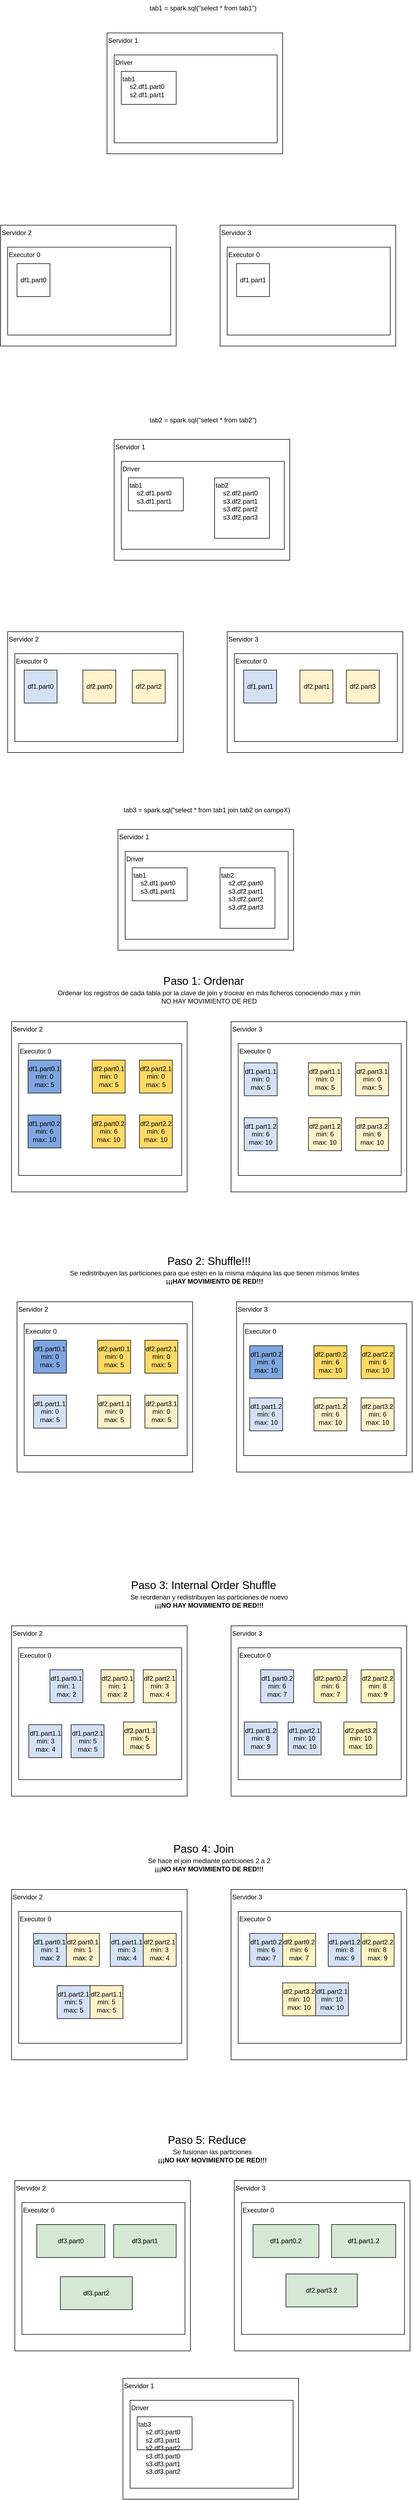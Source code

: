 <mxfile version="17.2.1" type="github">
  <diagram id="_XrspDm4CT6pKrm3N8ds" name="Page-1">
    <mxGraphModel dx="1422" dy="762" grid="1" gridSize="10" guides="1" tooltips="1" connect="1" arrows="1" fold="1" page="1" pageScale="1" pageWidth="827" pageHeight="1169" math="0" shadow="0">
      <root>
        <mxCell id="0" />
        <mxCell id="1" parent="0" />
        <mxCell id="gP4Qixjct3OQD2GkQfFc-8" value="Servidor 2" style="rounded=0;whiteSpace=wrap;html=1;verticalAlign=top;align=left;" vertex="1" parent="1">
          <mxGeometry x="60" y="460" width="320" height="220" as="geometry" />
        </mxCell>
        <mxCell id="gP4Qixjct3OQD2GkQfFc-9" value="Executor 0" style="rounded=0;whiteSpace=wrap;html=1;align=left;verticalAlign=top;" vertex="1" parent="1">
          <mxGeometry x="73" y="500" width="297" height="160" as="geometry" />
        </mxCell>
        <mxCell id="gP4Qixjct3OQD2GkQfFc-27" value="Servidor 1" style="rounded=0;whiteSpace=wrap;html=1;verticalAlign=top;align=left;" vertex="1" parent="1">
          <mxGeometry x="254" y="110" width="320" height="220" as="geometry" />
        </mxCell>
        <mxCell id="gP4Qixjct3OQD2GkQfFc-28" value="Driver" style="rounded=0;whiteSpace=wrap;html=1;align=left;verticalAlign=top;" vertex="1" parent="1">
          <mxGeometry x="267" y="150" width="297" height="160" as="geometry" />
        </mxCell>
        <mxCell id="gP4Qixjct3OQD2GkQfFc-29" value="Servidor 3" style="rounded=0;whiteSpace=wrap;html=1;verticalAlign=top;align=left;" vertex="1" parent="1">
          <mxGeometry x="460" y="460" width="320" height="220" as="geometry" />
        </mxCell>
        <mxCell id="gP4Qixjct3OQD2GkQfFc-30" value="Executor 0" style="rounded=0;whiteSpace=wrap;html=1;align=left;verticalAlign=top;" vertex="1" parent="1">
          <mxGeometry x="473" y="500" width="297" height="160" as="geometry" />
        </mxCell>
        <mxCell id="gP4Qixjct3OQD2GkQfFc-32" value="tab1&lt;br&gt;&amp;nbsp; &amp;nbsp; s2.df1.part0&lt;br&gt;&amp;nbsp; &amp;nbsp; s2.df1.part1" style="rounded=0;whiteSpace=wrap;html=1;align=left;verticalAlign=top;" vertex="1" parent="1">
          <mxGeometry x="280" y="180" width="100" height="60" as="geometry" />
        </mxCell>
        <mxCell id="gP4Qixjct3OQD2GkQfFc-33" value="df1.part0" style="rounded=0;whiteSpace=wrap;html=1;" vertex="1" parent="1">
          <mxGeometry x="90" y="530" width="60" height="60" as="geometry" />
        </mxCell>
        <mxCell id="gP4Qixjct3OQD2GkQfFc-34" value="df1.part1" style="rounded=0;whiteSpace=wrap;html=1;" vertex="1" parent="1">
          <mxGeometry x="490" y="530" width="60" height="60" as="geometry" />
        </mxCell>
        <mxCell id="gP4Qixjct3OQD2GkQfFc-35" value="Servidor 2" style="rounded=0;whiteSpace=wrap;html=1;verticalAlign=top;align=left;" vertex="1" parent="1">
          <mxGeometry x="73" y="1200" width="320" height="220" as="geometry" />
        </mxCell>
        <mxCell id="gP4Qixjct3OQD2GkQfFc-36" value="Executor 0" style="rounded=0;whiteSpace=wrap;html=1;align=left;verticalAlign=top;" vertex="1" parent="1">
          <mxGeometry x="86" y="1240" width="297" height="160" as="geometry" />
        </mxCell>
        <mxCell id="gP4Qixjct3OQD2GkQfFc-37" value="Servidor 1" style="rounded=0;whiteSpace=wrap;html=1;verticalAlign=top;align=left;" vertex="1" parent="1">
          <mxGeometry x="267" y="850" width="320" height="220" as="geometry" />
        </mxCell>
        <mxCell id="gP4Qixjct3OQD2GkQfFc-38" value="Driver" style="rounded=0;whiteSpace=wrap;html=1;align=left;verticalAlign=top;" vertex="1" parent="1">
          <mxGeometry x="280" y="890" width="297" height="160" as="geometry" />
        </mxCell>
        <mxCell id="gP4Qixjct3OQD2GkQfFc-39" value="Servidor 3" style="rounded=0;whiteSpace=wrap;html=1;verticalAlign=top;align=left;" vertex="1" parent="1">
          <mxGeometry x="473" y="1200" width="320" height="220" as="geometry" />
        </mxCell>
        <mxCell id="gP4Qixjct3OQD2GkQfFc-40" value="Executor 0" style="rounded=0;whiteSpace=wrap;html=1;align=left;verticalAlign=top;" vertex="1" parent="1">
          <mxGeometry x="486" y="1240" width="297" height="160" as="geometry" />
        </mxCell>
        <mxCell id="gP4Qixjct3OQD2GkQfFc-42" value="tab1&lt;br&gt;&amp;nbsp; &amp;nbsp; s2.df1.part0&lt;br&gt;&amp;nbsp; &amp;nbsp; s3.df1.part1" style="rounded=0;whiteSpace=wrap;html=1;align=left;verticalAlign=top;" vertex="1" parent="1">
          <mxGeometry x="293" y="920" width="100" height="60" as="geometry" />
        </mxCell>
        <mxCell id="gP4Qixjct3OQD2GkQfFc-43" value="df1.part0" style="rounded=0;whiteSpace=wrap;html=1;fillColor=#D4E1F5;" vertex="1" parent="1">
          <mxGeometry x="103" y="1270" width="60" height="60" as="geometry" />
        </mxCell>
        <mxCell id="gP4Qixjct3OQD2GkQfFc-44" value="df1.part1" style="rounded=0;whiteSpace=wrap;html=1;fillColor=#D4E1F5;" vertex="1" parent="1">
          <mxGeometry x="503" y="1270" width="60" height="60" as="geometry" />
        </mxCell>
        <mxCell id="gP4Qixjct3OQD2GkQfFc-45" value="tab2&lt;br&gt;&amp;nbsp; &amp;nbsp; s2.df2.part0&lt;br&gt;&amp;nbsp; &amp;nbsp; s3.df2.part1&lt;br&gt;&amp;nbsp; &amp;nbsp; s3.df2.part2&lt;br&gt;&amp;nbsp; &amp;nbsp; s3.df2.part3" style="rounded=0;whiteSpace=wrap;html=1;align=left;verticalAlign=top;" vertex="1" parent="1">
          <mxGeometry x="450" y="920" width="100" height="110" as="geometry" />
        </mxCell>
        <mxCell id="gP4Qixjct3OQD2GkQfFc-46" value="df2.part0" style="rounded=0;whiteSpace=wrap;html=1;fillColor=#FFF2CC;" vertex="1" parent="1">
          <mxGeometry x="210" y="1270" width="60" height="60" as="geometry" />
        </mxCell>
        <mxCell id="gP4Qixjct3OQD2GkQfFc-47" value="df2.part1" style="rounded=0;whiteSpace=wrap;html=1;fillColor=#FFF2CC;" vertex="1" parent="1">
          <mxGeometry x="605.5" y="1270" width="60" height="60" as="geometry" />
        </mxCell>
        <mxCell id="gP4Qixjct3OQD2GkQfFc-48" value="df2.part2" style="rounded=0;whiteSpace=wrap;html=1;fillColor=#FFF2CC;" vertex="1" parent="1">
          <mxGeometry x="300" y="1270" width="60" height="60" as="geometry" />
        </mxCell>
        <mxCell id="gP4Qixjct3OQD2GkQfFc-49" value="df2.part3" style="rounded=0;whiteSpace=wrap;html=1;fillColor=#FFF2CC;" vertex="1" parent="1">
          <mxGeometry x="690" y="1270" width="60" height="60" as="geometry" />
        </mxCell>
        <mxCell id="gP4Qixjct3OQD2GkQfFc-50" value="Servidor 2" style="rounded=0;whiteSpace=wrap;html=1;verticalAlign=top;align=left;" vertex="1" parent="1">
          <mxGeometry x="80" y="1910" width="320" height="310" as="geometry" />
        </mxCell>
        <mxCell id="gP4Qixjct3OQD2GkQfFc-51" value="Executor 0" style="rounded=0;whiteSpace=wrap;html=1;align=left;verticalAlign=top;" vertex="1" parent="1">
          <mxGeometry x="93" y="1950" width="297" height="240" as="geometry" />
        </mxCell>
        <mxCell id="gP4Qixjct3OQD2GkQfFc-52" value="Servidor 1" style="rounded=0;whiteSpace=wrap;html=1;verticalAlign=top;align=left;" vertex="1" parent="1">
          <mxGeometry x="274" y="1560" width="320" height="220" as="geometry" />
        </mxCell>
        <mxCell id="gP4Qixjct3OQD2GkQfFc-53" value="Driver" style="rounded=0;whiteSpace=wrap;html=1;align=left;verticalAlign=top;" vertex="1" parent="1">
          <mxGeometry x="287" y="1600" width="297" height="160" as="geometry" />
        </mxCell>
        <mxCell id="gP4Qixjct3OQD2GkQfFc-54" value="Servidor 3" style="rounded=0;whiteSpace=wrap;html=1;verticalAlign=top;align=left;" vertex="1" parent="1">
          <mxGeometry x="480" y="1910" width="320" height="310" as="geometry" />
        </mxCell>
        <mxCell id="gP4Qixjct3OQD2GkQfFc-55" value="Executor 0" style="rounded=0;whiteSpace=wrap;html=1;align=left;verticalAlign=top;" vertex="1" parent="1">
          <mxGeometry x="493" y="1950" width="297" height="240" as="geometry" />
        </mxCell>
        <mxCell id="gP4Qixjct3OQD2GkQfFc-56" value="tab3 = spark.sql(&quot;select * from tab1 join tab2 on campoX)" style="text;html=1;strokeColor=none;fillColor=none;align=center;verticalAlign=middle;whiteSpace=wrap;rounded=0;" vertex="1" parent="1">
          <mxGeometry x="185.5" y="1510" width="500" height="30" as="geometry" />
        </mxCell>
        <mxCell id="gP4Qixjct3OQD2GkQfFc-57" value="tab1&lt;br&gt;&amp;nbsp; &amp;nbsp; s2.df1.part0&lt;br&gt;&amp;nbsp; &amp;nbsp; s3.df1.part1" style="rounded=0;whiteSpace=wrap;html=1;align=left;verticalAlign=top;" vertex="1" parent="1">
          <mxGeometry x="300" y="1630" width="100" height="60" as="geometry" />
        </mxCell>
        <mxCell id="gP4Qixjct3OQD2GkQfFc-58" value="df1.part0.1&lt;br&gt;min: 0&lt;br&gt;max: 5" style="rounded=0;whiteSpace=wrap;html=1;fillColor=#7EA6E0;" vertex="1" parent="1">
          <mxGeometry x="110" y="1980" width="60" height="60" as="geometry" />
        </mxCell>
        <mxCell id="gP4Qixjct3OQD2GkQfFc-67" value="tab2 = spark.sql(&quot;select * from tab2&quot;)" style="text;html=1;strokeColor=none;fillColor=none;align=center;verticalAlign=middle;whiteSpace=wrap;rounded=0;" vertex="1" parent="1">
          <mxGeometry x="178.5" y="800" width="500" height="30" as="geometry" />
        </mxCell>
        <mxCell id="gP4Qixjct3OQD2GkQfFc-68" value="tab1 = spark.sql(&quot;select * from tab1&quot;)" style="text;html=1;strokeColor=none;fillColor=none;align=center;verticalAlign=middle;whiteSpace=wrap;rounded=0;" vertex="1" parent="1">
          <mxGeometry x="178.5" y="50" width="500" height="30" as="geometry" />
        </mxCell>
        <mxCell id="gP4Qixjct3OQD2GkQfFc-69" value="tab2&lt;br&gt;&amp;nbsp; &amp;nbsp; s2.df2.part0&lt;br&gt;&amp;nbsp; &amp;nbsp; s3.df2.part1&lt;br&gt;&amp;nbsp; &amp;nbsp; s3.df2.part2&lt;br&gt;&amp;nbsp; &amp;nbsp; s3.df2.part3" style="rounded=0;whiteSpace=wrap;html=1;align=left;verticalAlign=top;" vertex="1" parent="1">
          <mxGeometry x="460" y="1630" width="100" height="110" as="geometry" />
        </mxCell>
        <mxCell id="gP4Qixjct3OQD2GkQfFc-70" value="Paso 1: Ordenar" style="text;html=1;strokeColor=none;fillColor=none;align=center;verticalAlign=middle;whiteSpace=wrap;rounded=0;fontSize=20;" vertex="1" parent="1">
          <mxGeometry x="280" y="1810" width="300" height="50" as="geometry" />
        </mxCell>
        <mxCell id="gP4Qixjct3OQD2GkQfFc-71" value="Ordenar los registros de cada tabla por la clave de join y trocear en más ficheros conociendo max y min&lt;br&gt;NO HAY MOVIMIENTO DE RED" style="text;html=1;strokeColor=none;fillColor=none;align=center;verticalAlign=middle;whiteSpace=wrap;rounded=0;" vertex="1" parent="1">
          <mxGeometry x="130" y="1850" width="620" height="30" as="geometry" />
        </mxCell>
        <mxCell id="gP4Qixjct3OQD2GkQfFc-72" value="df1.part0.2&lt;br&gt;min: 6&lt;br&gt;max: 10" style="rounded=0;whiteSpace=wrap;html=1;fillColor=#7EA6E0;" vertex="1" parent="1">
          <mxGeometry x="110" y="2080" width="60" height="60" as="geometry" />
        </mxCell>
        <mxCell id="gP4Qixjct3OQD2GkQfFc-73" value="df2.part0.1&lt;br&gt;min: 0&lt;br&gt;max: 5" style="rounded=0;whiteSpace=wrap;html=1;fillColor=#FFD966;" vertex="1" parent="1">
          <mxGeometry x="227" y="1980" width="60" height="60" as="geometry" />
        </mxCell>
        <mxCell id="gP4Qixjct3OQD2GkQfFc-74" value="df2.part0.2&lt;br&gt;min: 6&lt;br&gt;max: 10" style="rounded=0;whiteSpace=wrap;html=1;fillColor=#FFD966;" vertex="1" parent="1">
          <mxGeometry x="227" y="2080" width="60" height="60" as="geometry" />
        </mxCell>
        <mxCell id="gP4Qixjct3OQD2GkQfFc-75" value="df2.part2.1&lt;br&gt;min: 0&lt;br&gt;max: 5" style="rounded=0;whiteSpace=wrap;html=1;fillColor=#FFD966;" vertex="1" parent="1">
          <mxGeometry x="313" y="1980" width="60" height="60" as="geometry" />
        </mxCell>
        <mxCell id="gP4Qixjct3OQD2GkQfFc-76" value="df2.part2.2&lt;br&gt;min: 6&lt;br&gt;max: 10" style="rounded=0;whiteSpace=wrap;html=1;fillColor=#FFD966;" vertex="1" parent="1">
          <mxGeometry x="313" y="2080" width="60" height="60" as="geometry" />
        </mxCell>
        <mxCell id="gP4Qixjct3OQD2GkQfFc-77" value="df1.part1.1&lt;br&gt;min: 0&lt;br&gt;max: 5" style="rounded=0;whiteSpace=wrap;html=1;fillColor=#D4E1F5;" vertex="1" parent="1">
          <mxGeometry x="504" y="1985" width="60" height="60" as="geometry" />
        </mxCell>
        <mxCell id="gP4Qixjct3OQD2GkQfFc-78" value="df1.part1.2&lt;br&gt;min: 6&lt;br&gt;max: 10" style="rounded=0;whiteSpace=wrap;html=1;fillColor=#D4E1F5;" vertex="1" parent="1">
          <mxGeometry x="504" y="2085" width="60" height="60" as="geometry" />
        </mxCell>
        <mxCell id="gP4Qixjct3OQD2GkQfFc-79" value="df2.part1.1&lt;br&gt;min: 0&lt;br&gt;max: 5" style="rounded=0;whiteSpace=wrap;html=1;fillColor=#FFF2CC;" vertex="1" parent="1">
          <mxGeometry x="621" y="1985" width="60" height="60" as="geometry" />
        </mxCell>
        <mxCell id="gP4Qixjct3OQD2GkQfFc-80" value="df2.part1.2&lt;br&gt;min: 6&lt;br&gt;max: 10" style="rounded=0;whiteSpace=wrap;html=1;fillColor=#FFF2CC;" vertex="1" parent="1">
          <mxGeometry x="621" y="2085" width="60" height="60" as="geometry" />
        </mxCell>
        <mxCell id="gP4Qixjct3OQD2GkQfFc-81" value="df2.part3.1&lt;br&gt;min: 0&lt;br&gt;max: 5" style="rounded=0;whiteSpace=wrap;html=1;fillColor=#FFF2CC;" vertex="1" parent="1">
          <mxGeometry x="707" y="1985" width="60" height="60" as="geometry" />
        </mxCell>
        <mxCell id="gP4Qixjct3OQD2GkQfFc-82" value="df2.part3.2&lt;br&gt;min: 6&lt;br&gt;max: 10" style="rounded=0;whiteSpace=wrap;html=1;fillColor=#FFF2CC;" vertex="1" parent="1">
          <mxGeometry x="707" y="2085" width="60" height="60" as="geometry" />
        </mxCell>
        <mxCell id="gP4Qixjct3OQD2GkQfFc-83" value="Servidor 2" style="rounded=0;whiteSpace=wrap;html=1;verticalAlign=top;align=left;" vertex="1" parent="1">
          <mxGeometry x="90" y="2420" width="320" height="310" as="geometry" />
        </mxCell>
        <mxCell id="gP4Qixjct3OQD2GkQfFc-84" value="Executor 0" style="rounded=0;whiteSpace=wrap;html=1;align=left;verticalAlign=top;" vertex="1" parent="1">
          <mxGeometry x="103" y="2460" width="297" height="240" as="geometry" />
        </mxCell>
        <mxCell id="gP4Qixjct3OQD2GkQfFc-87" value="Servidor 3" style="rounded=0;whiteSpace=wrap;html=1;verticalAlign=top;align=left;" vertex="1" parent="1">
          <mxGeometry x="490" y="2420" width="320" height="310" as="geometry" />
        </mxCell>
        <mxCell id="gP4Qixjct3OQD2GkQfFc-88" value="Executor 0" style="rounded=0;whiteSpace=wrap;html=1;align=left;verticalAlign=top;" vertex="1" parent="1">
          <mxGeometry x="503" y="2460" width="297" height="240" as="geometry" />
        </mxCell>
        <mxCell id="gP4Qixjct3OQD2GkQfFc-91" value="df1.part0.1&lt;br&gt;min: 0&lt;br&gt;max: 5" style="rounded=0;whiteSpace=wrap;html=1;fillColor=#7EA6E0;" vertex="1" parent="1">
          <mxGeometry x="120" y="2490" width="60" height="60" as="geometry" />
        </mxCell>
        <mxCell id="gP4Qixjct3OQD2GkQfFc-93" value="Paso 2: Shuffle!!!" style="text;html=1;strokeColor=none;fillColor=none;align=center;verticalAlign=middle;whiteSpace=wrap;rounded=0;fontSize=20;" vertex="1" parent="1">
          <mxGeometry x="290" y="2320" width="300" height="50" as="geometry" />
        </mxCell>
        <mxCell id="gP4Qixjct3OQD2GkQfFc-94" value="Se redistribuyen las particiones para que esten en la misma máquina las que tienen mismos limites&lt;br&gt;&lt;b&gt;¡¡¡HAY MOVIMIENTO DE RED!!!&lt;/b&gt;" style="text;html=1;strokeColor=none;fillColor=none;align=center;verticalAlign=middle;whiteSpace=wrap;rounded=0;" vertex="1" parent="1">
          <mxGeometry x="140" y="2360" width="620" height="30" as="geometry" />
        </mxCell>
        <mxCell id="gP4Qixjct3OQD2GkQfFc-95" value="df1.part0.2&lt;br&gt;min: 6&lt;br&gt;max: 10" style="rounded=0;whiteSpace=wrap;html=1;fillColor=#7EA6E0;" vertex="1" parent="1">
          <mxGeometry x="514" y="2500" width="60" height="60" as="geometry" />
        </mxCell>
        <mxCell id="gP4Qixjct3OQD2GkQfFc-96" value="df2.part0.1&lt;br&gt;min: 0&lt;br&gt;max: 5" style="rounded=0;whiteSpace=wrap;html=1;fillColor=#FFD966;" vertex="1" parent="1">
          <mxGeometry x="237" y="2490" width="60" height="60" as="geometry" />
        </mxCell>
        <mxCell id="gP4Qixjct3OQD2GkQfFc-97" value="df2.part0.2&lt;br&gt;min: 6&lt;br&gt;max: 10" style="rounded=0;whiteSpace=wrap;html=1;fillColor=#FFD966;" vertex="1" parent="1">
          <mxGeometry x="631" y="2500" width="60" height="60" as="geometry" />
        </mxCell>
        <mxCell id="gP4Qixjct3OQD2GkQfFc-98" value="df2.part2.1&lt;br&gt;min: 0&lt;br&gt;max: 5" style="rounded=0;whiteSpace=wrap;html=1;fillColor=#FFD966;" vertex="1" parent="1">
          <mxGeometry x="323" y="2490" width="60" height="60" as="geometry" />
        </mxCell>
        <mxCell id="gP4Qixjct3OQD2GkQfFc-99" value="df2.part2.2&lt;br&gt;min: 6&lt;br&gt;max: 10" style="rounded=0;whiteSpace=wrap;html=1;fillColor=#FFD966;" vertex="1" parent="1">
          <mxGeometry x="717" y="2500" width="60" height="60" as="geometry" />
        </mxCell>
        <mxCell id="gP4Qixjct3OQD2GkQfFc-100" value="df1.part1.1&lt;br&gt;min: 0&lt;br&gt;max: 5" style="rounded=0;whiteSpace=wrap;html=1;fillColor=#D4E1F5;" vertex="1" parent="1">
          <mxGeometry x="120" y="2590" width="60" height="60" as="geometry" />
        </mxCell>
        <mxCell id="gP4Qixjct3OQD2GkQfFc-101" value="df1.part1.2&lt;br&gt;min: 6&lt;br&gt;max: 10" style="rounded=0;whiteSpace=wrap;html=1;fillColor=#D4E1F5;" vertex="1" parent="1">
          <mxGeometry x="514" y="2595" width="60" height="60" as="geometry" />
        </mxCell>
        <mxCell id="gP4Qixjct3OQD2GkQfFc-102" value="df2.part1.1&lt;br&gt;min: 0&lt;br&gt;max: 5" style="rounded=0;whiteSpace=wrap;html=1;fillColor=#FFF2CC;" vertex="1" parent="1">
          <mxGeometry x="237" y="2590" width="60" height="60" as="geometry" />
        </mxCell>
        <mxCell id="gP4Qixjct3OQD2GkQfFc-103" value="df2.part1.2&lt;br&gt;min: 6&lt;br&gt;max: 10" style="rounded=0;whiteSpace=wrap;html=1;fillColor=#FFF2CC;" vertex="1" parent="1">
          <mxGeometry x="631" y="2595" width="60" height="60" as="geometry" />
        </mxCell>
        <mxCell id="gP4Qixjct3OQD2GkQfFc-104" value="df2.part3.1&lt;br&gt;min: 0&lt;br&gt;max: 5" style="rounded=0;whiteSpace=wrap;html=1;fillColor=#FFF2CC;" vertex="1" parent="1">
          <mxGeometry x="323" y="2590" width="60" height="60" as="geometry" />
        </mxCell>
        <mxCell id="gP4Qixjct3OQD2GkQfFc-105" value="df2.part3.2&lt;br&gt;min: 6&lt;br&gt;max: 10" style="rounded=0;whiteSpace=wrap;html=1;fillColor=#FFF2CC;" vertex="1" parent="1">
          <mxGeometry x="717" y="2595" width="60" height="60" as="geometry" />
        </mxCell>
        <mxCell id="gP4Qixjct3OQD2GkQfFc-106" value="Servidor 2" style="rounded=0;whiteSpace=wrap;html=1;verticalAlign=top;align=left;" vertex="1" parent="1">
          <mxGeometry x="80" y="3010" width="320" height="310" as="geometry" />
        </mxCell>
        <mxCell id="gP4Qixjct3OQD2GkQfFc-107" value="Executor 0" style="rounded=0;whiteSpace=wrap;html=1;align=left;verticalAlign=top;" vertex="1" parent="1">
          <mxGeometry x="93" y="3050" width="297" height="240" as="geometry" />
        </mxCell>
        <mxCell id="gP4Qixjct3OQD2GkQfFc-108" value="Servidor 3" style="rounded=0;whiteSpace=wrap;html=1;verticalAlign=top;align=left;" vertex="1" parent="1">
          <mxGeometry x="480" y="3010" width="320" height="310" as="geometry" />
        </mxCell>
        <mxCell id="gP4Qixjct3OQD2GkQfFc-109" value="Executor 0" style="rounded=0;whiteSpace=wrap;html=1;align=left;verticalAlign=top;" vertex="1" parent="1">
          <mxGeometry x="493" y="3050" width="297" height="240" as="geometry" />
        </mxCell>
        <mxCell id="gP4Qixjct3OQD2GkQfFc-111" value="Paso 3: Internal Order Shuffle" style="text;html=1;strokeColor=none;fillColor=none;align=center;verticalAlign=middle;whiteSpace=wrap;rounded=0;fontSize=20;" vertex="1" parent="1">
          <mxGeometry x="280" y="2910" width="300" height="50" as="geometry" />
        </mxCell>
        <mxCell id="gP4Qixjct3OQD2GkQfFc-112" value="Se reordenan y redistribuyen las particiones de nuevo&lt;br&gt;&lt;b&gt;¡¡¡NO HAY MOVIMIENTO DE RED!!!&lt;/b&gt;" style="text;html=1;strokeColor=none;fillColor=none;align=center;verticalAlign=middle;whiteSpace=wrap;rounded=0;" vertex="1" parent="1">
          <mxGeometry x="130" y="2950" width="620" height="30" as="geometry" />
        </mxCell>
        <mxCell id="gP4Qixjct3OQD2GkQfFc-113" value="df1.part0.2&lt;br&gt;min: 6&lt;br&gt;max: 7" style="rounded=0;whiteSpace=wrap;html=1;fillColor=#D4E1F5;" vertex="1" parent="1">
          <mxGeometry x="534" y="3090" width="60" height="60" as="geometry" />
        </mxCell>
        <mxCell id="gP4Qixjct3OQD2GkQfFc-115" value="df2.part0.2&lt;br&gt;min: 6&lt;br&gt;max: 7" style="rounded=0;whiteSpace=wrap;html=1;fillColor=#FFF4C3;" vertex="1" parent="1">
          <mxGeometry x="631" y="3090" width="60" height="60" as="geometry" />
        </mxCell>
        <mxCell id="gP4Qixjct3OQD2GkQfFc-117" value="df2.part2.2&lt;br&gt;min: 8&lt;br&gt;max: 9" style="rounded=0;whiteSpace=wrap;html=1;fillColor=#FFF4C3;" vertex="1" parent="1">
          <mxGeometry x="717" y="3090" width="60" height="60" as="geometry" />
        </mxCell>
        <mxCell id="gP4Qixjct3OQD2GkQfFc-119" value="df1.part1.2&lt;br&gt;min: 8&lt;br&gt;max: 9" style="rounded=0;whiteSpace=wrap;html=1;fillColor=#D4E1F5;" vertex="1" parent="1">
          <mxGeometry x="504" y="3185" width="60" height="60" as="geometry" />
        </mxCell>
        <mxCell id="gP4Qixjct3OQD2GkQfFc-123" value="df2.part3.2&lt;br&gt;min: 10&lt;br&gt;max: 10" style="rounded=0;whiteSpace=wrap;html=1;fillColor=#FFF4C3;" vertex="1" parent="1">
          <mxGeometry x="685.5" y="3185" width="60" height="60" as="geometry" />
        </mxCell>
        <mxCell id="gP4Qixjct3OQD2GkQfFc-128" value="df1.part0.1&lt;br&gt;min: 1&lt;br&gt;max: 2" style="rounded=0;whiteSpace=wrap;html=1;fillColor=#D4E1F5;" vertex="1" parent="1">
          <mxGeometry x="150" y="3090" width="60" height="60" as="geometry" />
        </mxCell>
        <mxCell id="gP4Qixjct3OQD2GkQfFc-129" value="df2.part0.1&lt;br&gt;min: 1&lt;br&gt;max: 2" style="rounded=0;whiteSpace=wrap;html=1;fillColor=#FFF2CC;" vertex="1" parent="1">
          <mxGeometry x="243" y="3090" width="60" height="60" as="geometry" />
        </mxCell>
        <mxCell id="gP4Qixjct3OQD2GkQfFc-130" value="df2.part2.1&lt;br&gt;min: 3&lt;br&gt;max: 4" style="rounded=0;whiteSpace=wrap;html=1;fillColor=#FFF2CC;" vertex="1" parent="1">
          <mxGeometry x="320" y="3090" width="60" height="60" as="geometry" />
        </mxCell>
        <mxCell id="gP4Qixjct3OQD2GkQfFc-131" value="df1.part1.1&lt;br&gt;min: 3&lt;br&gt;max: 4" style="rounded=0;whiteSpace=wrap;html=1;fillColor=#D4E1F5;" vertex="1" parent="1">
          <mxGeometry x="111.5" y="3190" width="60" height="60" as="geometry" />
        </mxCell>
        <mxCell id="gP4Qixjct3OQD2GkQfFc-132" value="df2.part1.1&lt;br&gt;min: 5&lt;br&gt;max: 5" style="rounded=0;whiteSpace=wrap;html=1;fillColor=#FFF2CC;" vertex="1" parent="1">
          <mxGeometry x="284" y="3185" width="60" height="60" as="geometry" />
        </mxCell>
        <mxCell id="gP4Qixjct3OQD2GkQfFc-134" value="df1.part2.1&lt;br&gt;min: 5&lt;br&gt;max: 5" style="rounded=0;whiteSpace=wrap;html=1;fillColor=#D4E1F5;" vertex="1" parent="1">
          <mxGeometry x="188.5" y="3190" width="60" height="60" as="geometry" />
        </mxCell>
        <mxCell id="gP4Qixjct3OQD2GkQfFc-135" value="df1.part2.1&lt;br&gt;min: 10&lt;br&gt;max: 10" style="rounded=0;whiteSpace=wrap;html=1;fillColor=#D4E1F5;" vertex="1" parent="1">
          <mxGeometry x="584" y="3185" width="60" height="60" as="geometry" />
        </mxCell>
        <mxCell id="gP4Qixjct3OQD2GkQfFc-136" value="Servidor 2" style="rounded=0;whiteSpace=wrap;html=1;verticalAlign=top;align=left;" vertex="1" parent="1">
          <mxGeometry x="80" y="3490" width="320" height="310" as="geometry" />
        </mxCell>
        <mxCell id="gP4Qixjct3OQD2GkQfFc-137" value="Executor 0" style="rounded=0;whiteSpace=wrap;html=1;align=left;verticalAlign=top;" vertex="1" parent="1">
          <mxGeometry x="93" y="3530" width="297" height="240" as="geometry" />
        </mxCell>
        <mxCell id="gP4Qixjct3OQD2GkQfFc-138" value="Servidor 3" style="rounded=0;whiteSpace=wrap;html=1;verticalAlign=top;align=left;" vertex="1" parent="1">
          <mxGeometry x="480" y="3490" width="320" height="310" as="geometry" />
        </mxCell>
        <mxCell id="gP4Qixjct3OQD2GkQfFc-139" value="Executor 0" style="rounded=0;whiteSpace=wrap;html=1;align=left;verticalAlign=top;" vertex="1" parent="1">
          <mxGeometry x="493" y="3530" width="297" height="240" as="geometry" />
        </mxCell>
        <mxCell id="gP4Qixjct3OQD2GkQfFc-140" value="Paso 4: Join" style="text;html=1;strokeColor=none;fillColor=none;align=center;verticalAlign=middle;whiteSpace=wrap;rounded=0;fontSize=20;" vertex="1" parent="1">
          <mxGeometry x="280" y="3390" width="300" height="50" as="geometry" />
        </mxCell>
        <mxCell id="gP4Qixjct3OQD2GkQfFc-141" value="Se hace el join mediante particiones 2 a 2&lt;br&gt;&lt;b&gt;¡¡¡NO HAY MOVIMIENTO DE RED!!!&lt;/b&gt;" style="text;html=1;strokeColor=none;fillColor=none;align=center;verticalAlign=middle;whiteSpace=wrap;rounded=0;" vertex="1" parent="1">
          <mxGeometry x="130" y="3430" width="620" height="30" as="geometry" />
        </mxCell>
        <mxCell id="gP4Qixjct3OQD2GkQfFc-142" value="df1.part0.2&lt;br&gt;min: 6&lt;br&gt;max: 7" style="rounded=0;whiteSpace=wrap;html=1;fillColor=#D4E1F5;" vertex="1" parent="1">
          <mxGeometry x="514" y="3570" width="60" height="60" as="geometry" />
        </mxCell>
        <mxCell id="gP4Qixjct3OQD2GkQfFc-143" value="df2.part0.2&lt;br&gt;min: 6&lt;br&gt;max: 7" style="rounded=0;whiteSpace=wrap;html=1;fillColor=#FFF4C3;" vertex="1" parent="1">
          <mxGeometry x="574" y="3570" width="60" height="60" as="geometry" />
        </mxCell>
        <mxCell id="gP4Qixjct3OQD2GkQfFc-144" value="df2.part2.2&lt;br&gt;min: 8&lt;br&gt;max: 9" style="rounded=0;whiteSpace=wrap;html=1;fillColor=#FFF4C3;" vertex="1" parent="1">
          <mxGeometry x="717" y="3570" width="60" height="60" as="geometry" />
        </mxCell>
        <mxCell id="gP4Qixjct3OQD2GkQfFc-145" value="df1.part1.2&lt;br&gt;min: 8&lt;br&gt;max: 9" style="rounded=0;whiteSpace=wrap;html=1;fillColor=#D4E1F5;" vertex="1" parent="1">
          <mxGeometry x="657" y="3570" width="60" height="60" as="geometry" />
        </mxCell>
        <mxCell id="gP4Qixjct3OQD2GkQfFc-146" value="df2.part3.2&lt;br&gt;min: 10&lt;br&gt;max: 10" style="rounded=0;whiteSpace=wrap;html=1;fillColor=#FFF4C3;" vertex="1" parent="1">
          <mxGeometry x="574" y="3660" width="60" height="60" as="geometry" />
        </mxCell>
        <mxCell id="gP4Qixjct3OQD2GkQfFc-147" value="df1.part0.1&lt;br&gt;min: 1&lt;br&gt;max: 2" style="rounded=0;whiteSpace=wrap;html=1;fillColor=#D4E1F5;" vertex="1" parent="1">
          <mxGeometry x="120" y="3570" width="60" height="60" as="geometry" />
        </mxCell>
        <mxCell id="gP4Qixjct3OQD2GkQfFc-148" value="df2.part0.1&lt;br&gt;min: 1&lt;br&gt;max: 2" style="rounded=0;whiteSpace=wrap;html=1;fillColor=#FFF2CC;" vertex="1" parent="1">
          <mxGeometry x="180" y="3570" width="60" height="60" as="geometry" />
        </mxCell>
        <mxCell id="gP4Qixjct3OQD2GkQfFc-149" value="df2.part2.1&lt;br&gt;min: 3&lt;br&gt;max: 4" style="rounded=0;whiteSpace=wrap;html=1;fillColor=#FFF2CC;" vertex="1" parent="1">
          <mxGeometry x="320" y="3570" width="60" height="60" as="geometry" />
        </mxCell>
        <mxCell id="gP4Qixjct3OQD2GkQfFc-150" value="df1.part1.1&lt;br&gt;min: 3&lt;br&gt;max: 4" style="rounded=0;whiteSpace=wrap;html=1;fillColor=#D4E1F5;" vertex="1" parent="1">
          <mxGeometry x="260" y="3570" width="60" height="60" as="geometry" />
        </mxCell>
        <mxCell id="gP4Qixjct3OQD2GkQfFc-151" value="df2.part1.1&lt;br&gt;min: 5&lt;br&gt;max: 5" style="rounded=0;whiteSpace=wrap;html=1;fillColor=#FFF2CC;" vertex="1" parent="1">
          <mxGeometry x="223" y="3665" width="60" height="60" as="geometry" />
        </mxCell>
        <mxCell id="gP4Qixjct3OQD2GkQfFc-152" value="df1.part2.1&lt;br&gt;min: 5&lt;br&gt;max: 5" style="rounded=0;whiteSpace=wrap;html=1;fillColor=#D4E1F5;" vertex="1" parent="1">
          <mxGeometry x="163" y="3665" width="60" height="60" as="geometry" />
        </mxCell>
        <mxCell id="gP4Qixjct3OQD2GkQfFc-153" value="df1.part2.1&lt;br&gt;min: 10&lt;br&gt;max: 10" style="rounded=0;whiteSpace=wrap;html=1;fillColor=#D4E1F5;" vertex="1" parent="1">
          <mxGeometry x="634" y="3660" width="60" height="60" as="geometry" />
        </mxCell>
        <mxCell id="gP4Qixjct3OQD2GkQfFc-154" value="Servidor 2" style="rounded=0;whiteSpace=wrap;html=1;verticalAlign=top;align=left;" vertex="1" parent="1">
          <mxGeometry x="86" y="4020" width="320" height="310" as="geometry" />
        </mxCell>
        <mxCell id="gP4Qixjct3OQD2GkQfFc-155" value="Executor 0" style="rounded=0;whiteSpace=wrap;html=1;align=left;verticalAlign=top;" vertex="1" parent="1">
          <mxGeometry x="99" y="4060" width="297" height="240" as="geometry" />
        </mxCell>
        <mxCell id="gP4Qixjct3OQD2GkQfFc-156" value="Servidor 3" style="rounded=0;whiteSpace=wrap;html=1;verticalAlign=top;align=left;" vertex="1" parent="1">
          <mxGeometry x="486" y="4020" width="320" height="310" as="geometry" />
        </mxCell>
        <mxCell id="gP4Qixjct3OQD2GkQfFc-157" value="Executor 0" style="rounded=0;whiteSpace=wrap;html=1;align=left;verticalAlign=top;" vertex="1" parent="1">
          <mxGeometry x="499" y="4060" width="297" height="240" as="geometry" />
        </mxCell>
        <mxCell id="gP4Qixjct3OQD2GkQfFc-158" value="Paso 5: Reduce" style="text;html=1;strokeColor=none;fillColor=none;align=center;verticalAlign=middle;whiteSpace=wrap;rounded=0;fontSize=20;" vertex="1" parent="1">
          <mxGeometry x="286" y="3920" width="300" height="50" as="geometry" />
        </mxCell>
        <mxCell id="gP4Qixjct3OQD2GkQfFc-159" value="Se fusionan las particiones&lt;br&gt;&lt;b&gt;¡¡¡NO HAY MOVIMIENTO DE RED!!!&lt;/b&gt;" style="text;html=1;strokeColor=none;fillColor=none;align=center;verticalAlign=middle;whiteSpace=wrap;rounded=0;" vertex="1" parent="1">
          <mxGeometry x="136" y="3960" width="620" height="30" as="geometry" />
        </mxCell>
        <mxCell id="gP4Qixjct3OQD2GkQfFc-160" value="df1.part0.2" style="rounded=0;whiteSpace=wrap;html=1;fillColor=#D5E8D4;" vertex="1" parent="1">
          <mxGeometry x="520" y="4100" width="120" height="60" as="geometry" />
        </mxCell>
        <mxCell id="gP4Qixjct3OQD2GkQfFc-163" value="df1.part1.2" style="rounded=0;whiteSpace=wrap;html=1;fillColor=#D5E8D4;" vertex="1" parent="1">
          <mxGeometry x="663" y="4100" width="117" height="60" as="geometry" />
        </mxCell>
        <mxCell id="gP4Qixjct3OQD2GkQfFc-164" value="df2.part3.2" style="rounded=0;whiteSpace=wrap;html=1;fillColor=#D5E8D4;" vertex="1" parent="1">
          <mxGeometry x="580" y="4190" width="130" height="60" as="geometry" />
        </mxCell>
        <mxCell id="gP4Qixjct3OQD2GkQfFc-165" value="df3.part0" style="rounded=0;whiteSpace=wrap;html=1;fillColor=#D5E8D4;" vertex="1" parent="1">
          <mxGeometry x="126" y="4100" width="124" height="60" as="geometry" />
        </mxCell>
        <mxCell id="gP4Qixjct3OQD2GkQfFc-168" value="df3.part1" style="rounded=0;whiteSpace=wrap;html=1;fillColor=#D5E8D4;" vertex="1" parent="1">
          <mxGeometry x="266" y="4100" width="114" height="60" as="geometry" />
        </mxCell>
        <mxCell id="gP4Qixjct3OQD2GkQfFc-170" value="df3.part2" style="rounded=0;whiteSpace=wrap;html=1;fillColor=#D5E8D4;" vertex="1" parent="1">
          <mxGeometry x="169" y="4195" width="131" height="60" as="geometry" />
        </mxCell>
        <mxCell id="gP4Qixjct3OQD2GkQfFc-172" value="Servidor 1" style="rounded=0;whiteSpace=wrap;html=1;verticalAlign=top;align=left;" vertex="1" parent="1">
          <mxGeometry x="283" y="4380" width="320" height="220" as="geometry" />
        </mxCell>
        <mxCell id="gP4Qixjct3OQD2GkQfFc-173" value="Driver" style="rounded=0;whiteSpace=wrap;html=1;align=left;verticalAlign=top;" vertex="1" parent="1">
          <mxGeometry x="296" y="4420" width="297" height="160" as="geometry" />
        </mxCell>
        <mxCell id="gP4Qixjct3OQD2GkQfFc-174" value="tab3&lt;br&gt;&amp;nbsp; &amp;nbsp; s2.df3.part0&lt;br&gt;&amp;nbsp; &amp;nbsp; s2.df3.part1&lt;br&gt;&amp;nbsp; &amp;nbsp; s2.df3.part2&lt;br&gt;&amp;nbsp; &amp;nbsp; s3.df3.part0&lt;br&gt;&amp;nbsp; &amp;nbsp; s3.df3.part1&lt;br&gt;&amp;nbsp; &amp;nbsp; s3.df3.part2" style="rounded=0;whiteSpace=wrap;html=1;align=left;verticalAlign=top;" vertex="1" parent="1">
          <mxGeometry x="309" y="4450" width="100" height="60" as="geometry" />
        </mxCell>
      </root>
    </mxGraphModel>
  </diagram>
</mxfile>
